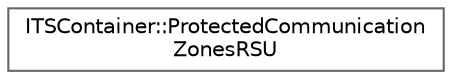 digraph "类继承关系图"
{
 // INTERACTIVE_SVG=YES
 // LATEX_PDF_SIZE
  bgcolor="transparent";
  edge [fontname=Helvetica,fontsize=10,labelfontname=Helvetica,labelfontsize=10];
  node [fontname=Helvetica,fontsize=10,shape=box,height=0.2,width=0.4];
  rankdir="LR";
  Node0 [id="Node000000",label="ITSContainer::ProtectedCommunication\lZonesRSU",height=0.2,width=0.4,color="grey40", fillcolor="white", style="filled",URL="$dd/dfd/structITSContainer_1_1ProtectedCommunicationZonesRSU.html",tooltip=" "];
}
